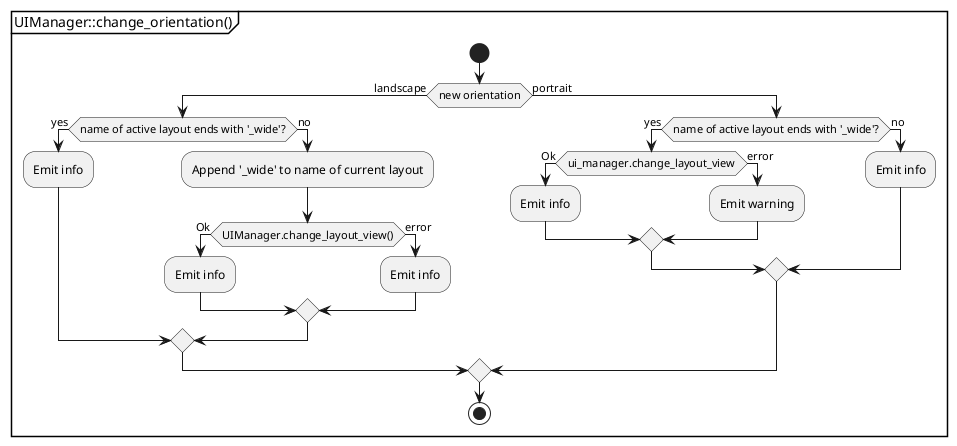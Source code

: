 @startuml uimanager::change_orientation

partition "UIManager::change_orientation()"{
  start
  if (new orientation) then (landscape)
    if (name of active layout ends with '_wide'?) then (yes)
      :Emit info;
    else (no)
      :Append '_wide' to name of current layout;
      if (UIManager.change_layout_view()) then (Ok)
        :Emit info;
      else (error)
        :Emit info;
      endif
    endif
  else (portrait)
    if (name of active layout ends with '_wide'?) then (yes)
      if (ui_manager.change_layout_view) then (Ok)
        :Emit info;
      else (error)
        :Emit warning;
      endif
    else (no)
      :Emit info;
    endif
  endif
  stop
}
@enduml